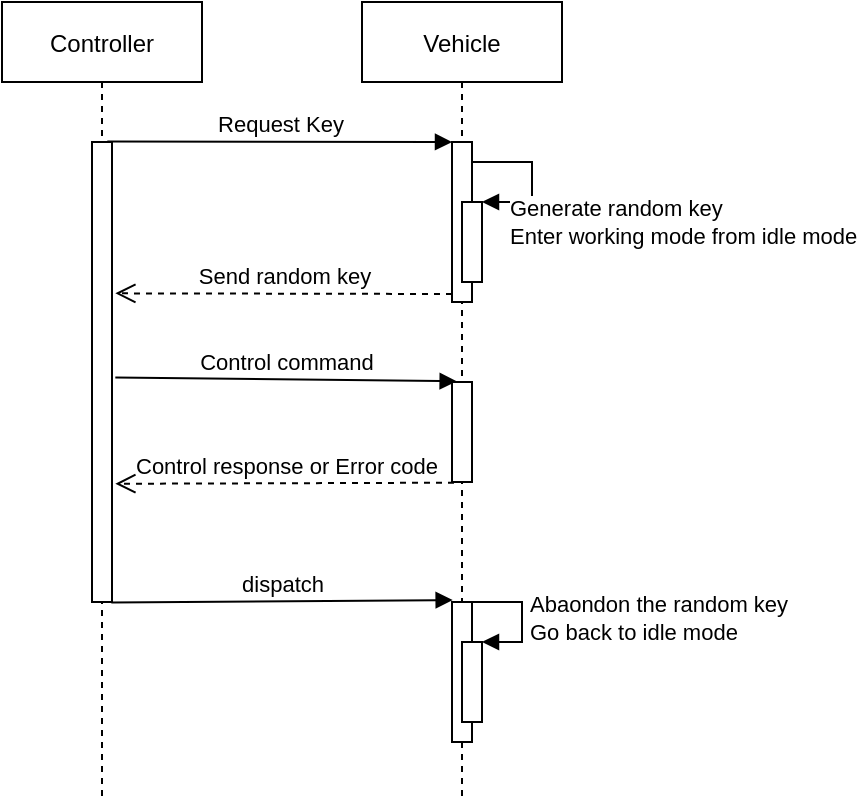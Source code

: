 <mxfile version="15.6.5" type="github">
  <diagram id="kgpKYQtTHZ0yAKxKKP6v" name="Page-1">
    <mxGraphModel dx="554" dy="456" grid="1" gridSize="10" guides="1" tooltips="1" connect="1" arrows="1" fold="1" page="1" pageScale="1" pageWidth="850" pageHeight="1100" math="0" shadow="0">
      <root>
        <mxCell id="0" />
        <mxCell id="1" parent="0" />
        <mxCell id="3nuBFxr9cyL0pnOWT2aG-1" value="Controller" style="shape=umlLifeline;perimeter=lifelinePerimeter;container=1;collapsible=0;recursiveResize=0;rounded=0;shadow=0;strokeWidth=1;fontColor=default;fillColor=default;strokeColor=default;" parent="1" vertex="1">
          <mxGeometry x="130" y="50" width="100" height="400" as="geometry" />
        </mxCell>
        <mxCell id="xSMPxIjG9MjmwalpSGuS-8" value="" style="html=1;points=[];perimeter=orthogonalPerimeter;fontColor=default;strokeColor=default;fillColor=default;" vertex="1" parent="3nuBFxr9cyL0pnOWT2aG-1">
          <mxGeometry x="45" y="70" width="10" height="230" as="geometry" />
        </mxCell>
        <mxCell id="3nuBFxr9cyL0pnOWT2aG-5" value="Vehicle" style="shape=umlLifeline;perimeter=lifelinePerimeter;container=1;collapsible=0;recursiveResize=0;rounded=0;shadow=0;strokeWidth=1;fontColor=default;fillColor=default;strokeColor=default;" parent="1" vertex="1">
          <mxGeometry x="310" y="50" width="100" height="400" as="geometry" />
        </mxCell>
        <mxCell id="xSMPxIjG9MjmwalpSGuS-5" value="" style="html=1;points=[];perimeter=orthogonalPerimeter;fontColor=default;strokeColor=default;fillColor=default;" vertex="1" parent="3nuBFxr9cyL0pnOWT2aG-5">
          <mxGeometry x="45" y="70" width="10" height="80" as="geometry" />
        </mxCell>
        <mxCell id="xSMPxIjG9MjmwalpSGuS-9" value="" style="html=1;points=[];perimeter=orthogonalPerimeter;fontColor=default;strokeColor=default;fillColor=default;" vertex="1" parent="3nuBFxr9cyL0pnOWT2aG-5">
          <mxGeometry x="50" y="100" width="10" height="40" as="geometry" />
        </mxCell>
        <mxCell id="xSMPxIjG9MjmwalpSGuS-10" value="Generate random key&lt;br&gt;Enter working mode from idle mode" style="edgeStyle=orthogonalEdgeStyle;html=1;align=left;spacingLeft=2;endArrow=block;rounded=0;entryX=1;entryY=0;labelBackgroundColor=default;fontColor=default;strokeColor=default;fillColor=default;" edge="1" target="xSMPxIjG9MjmwalpSGuS-9" parent="3nuBFxr9cyL0pnOWT2aG-5">
          <mxGeometry x="0.733" y="10" relative="1" as="geometry">
            <mxPoint x="55" y="80" as="sourcePoint" />
            <Array as="points">
              <mxPoint x="85" y="80" />
            </Array>
            <mxPoint as="offset" />
          </mxGeometry>
        </mxCell>
        <mxCell id="xSMPxIjG9MjmwalpSGuS-12" value="" style="html=1;points=[];perimeter=orthogonalPerimeter;fontColor=default;strokeColor=default;fillColor=default;" vertex="1" parent="3nuBFxr9cyL0pnOWT2aG-5">
          <mxGeometry x="45" y="190" width="10" height="50" as="geometry" />
        </mxCell>
        <mxCell id="xSMPxIjG9MjmwalpSGuS-17" value="" style="html=1;points=[];perimeter=orthogonalPerimeter;fontColor=default;strokeColor=default;fillColor=default;" vertex="1" parent="3nuBFxr9cyL0pnOWT2aG-5">
          <mxGeometry x="45" y="300" width="10" height="70" as="geometry" />
        </mxCell>
        <mxCell id="xSMPxIjG9MjmwalpSGuS-18" value="" style="html=1;points=[];perimeter=orthogonalPerimeter;fontColor=default;strokeColor=default;fillColor=default;" vertex="1" parent="3nuBFxr9cyL0pnOWT2aG-5">
          <mxGeometry x="50" y="320" width="10" height="40" as="geometry" />
        </mxCell>
        <mxCell id="xSMPxIjG9MjmwalpSGuS-19" value="Abaondon the random key&lt;br&gt;Go back to idle mode" style="edgeStyle=orthogonalEdgeStyle;html=1;align=left;spacingLeft=2;endArrow=block;rounded=0;entryX=1;entryY=0;labelBackgroundColor=default;fontColor=default;strokeColor=default;fillColor=default;" edge="1" target="xSMPxIjG9MjmwalpSGuS-18" parent="3nuBFxr9cyL0pnOWT2aG-5">
          <mxGeometry relative="1" as="geometry">
            <mxPoint x="55" y="300" as="sourcePoint" />
            <Array as="points">
              <mxPoint x="80" y="300" />
            </Array>
          </mxGeometry>
        </mxCell>
        <mxCell id="xSMPxIjG9MjmwalpSGuS-6" value="Request Key" style="html=1;verticalAlign=bottom;endArrow=block;entryX=0;entryY=0;rounded=0;labelBackgroundColor=default;fontColor=default;strokeColor=default;fillColor=default;exitX=0.767;exitY=-0.001;exitDx=0;exitDy=0;exitPerimeter=0;" edge="1" target="xSMPxIjG9MjmwalpSGuS-5" parent="1" source="xSMPxIjG9MjmwalpSGuS-8">
          <mxGeometry relative="1" as="geometry">
            <mxPoint x="190" y="120" as="sourcePoint" />
          </mxGeometry>
        </mxCell>
        <mxCell id="xSMPxIjG9MjmwalpSGuS-7" value="Send random key" style="html=1;verticalAlign=bottom;endArrow=open;dashed=1;endSize=8;exitX=0;exitY=0.95;rounded=0;labelBackgroundColor=default;fontColor=default;strokeColor=default;fillColor=default;entryX=1.167;entryY=0.329;entryDx=0;entryDy=0;entryPerimeter=0;" edge="1" source="xSMPxIjG9MjmwalpSGuS-5" parent="1" target="xSMPxIjG9MjmwalpSGuS-8">
          <mxGeometry relative="1" as="geometry">
            <mxPoint x="190" y="196" as="targetPoint" />
          </mxGeometry>
        </mxCell>
        <mxCell id="xSMPxIjG9MjmwalpSGuS-15" value="Control response or Error code" style="html=1;verticalAlign=bottom;endArrow=open;dashed=1;endSize=8;rounded=0;labelBackgroundColor=default;fontColor=default;strokeColor=default;fillColor=default;exitX=0.1;exitY=1.007;exitDx=0;exitDy=0;exitPerimeter=0;entryX=1.167;entryY=0.743;entryDx=0;entryDy=0;entryPerimeter=0;" edge="1" parent="1" source="xSMPxIjG9MjmwalpSGuS-12" target="xSMPxIjG9MjmwalpSGuS-8">
          <mxGeometry relative="1" as="geometry">
            <mxPoint x="330" y="290" as="sourcePoint" />
            <mxPoint x="230" y="290" as="targetPoint" />
          </mxGeometry>
        </mxCell>
        <mxCell id="xSMPxIjG9MjmwalpSGuS-16" value="dispatch" style="html=1;verticalAlign=bottom;endArrow=block;rounded=0;labelBackgroundColor=default;fontColor=default;strokeColor=default;fillColor=default;exitX=0.967;exitY=1.001;exitDx=0;exitDy=0;exitPerimeter=0;entryX=0.033;entryY=-0.014;entryDx=0;entryDy=0;entryPerimeter=0;" edge="1" parent="1" source="xSMPxIjG9MjmwalpSGuS-8" target="xSMPxIjG9MjmwalpSGuS-17">
          <mxGeometry width="80" relative="1" as="geometry">
            <mxPoint x="200" y="350" as="sourcePoint" />
            <mxPoint x="300" y="350" as="targetPoint" />
          </mxGeometry>
        </mxCell>
        <mxCell id="xSMPxIjG9MjmwalpSGuS-11" value="Control command" style="html=1;verticalAlign=bottom;endArrow=block;rounded=0;labelBackgroundColor=default;fontColor=default;strokeColor=default;fillColor=default;entryX=0.233;entryY=-0.007;entryDx=0;entryDy=0;entryPerimeter=0;exitX=1.167;exitY=0.512;exitDx=0;exitDy=0;exitPerimeter=0;" edge="1" parent="1" source="xSMPxIjG9MjmwalpSGuS-8" target="xSMPxIjG9MjmwalpSGuS-12">
          <mxGeometry width="80" relative="1" as="geometry">
            <mxPoint x="210" y="240" as="sourcePoint" />
            <mxPoint x="340" y="240" as="targetPoint" />
          </mxGeometry>
        </mxCell>
      </root>
    </mxGraphModel>
  </diagram>
</mxfile>
